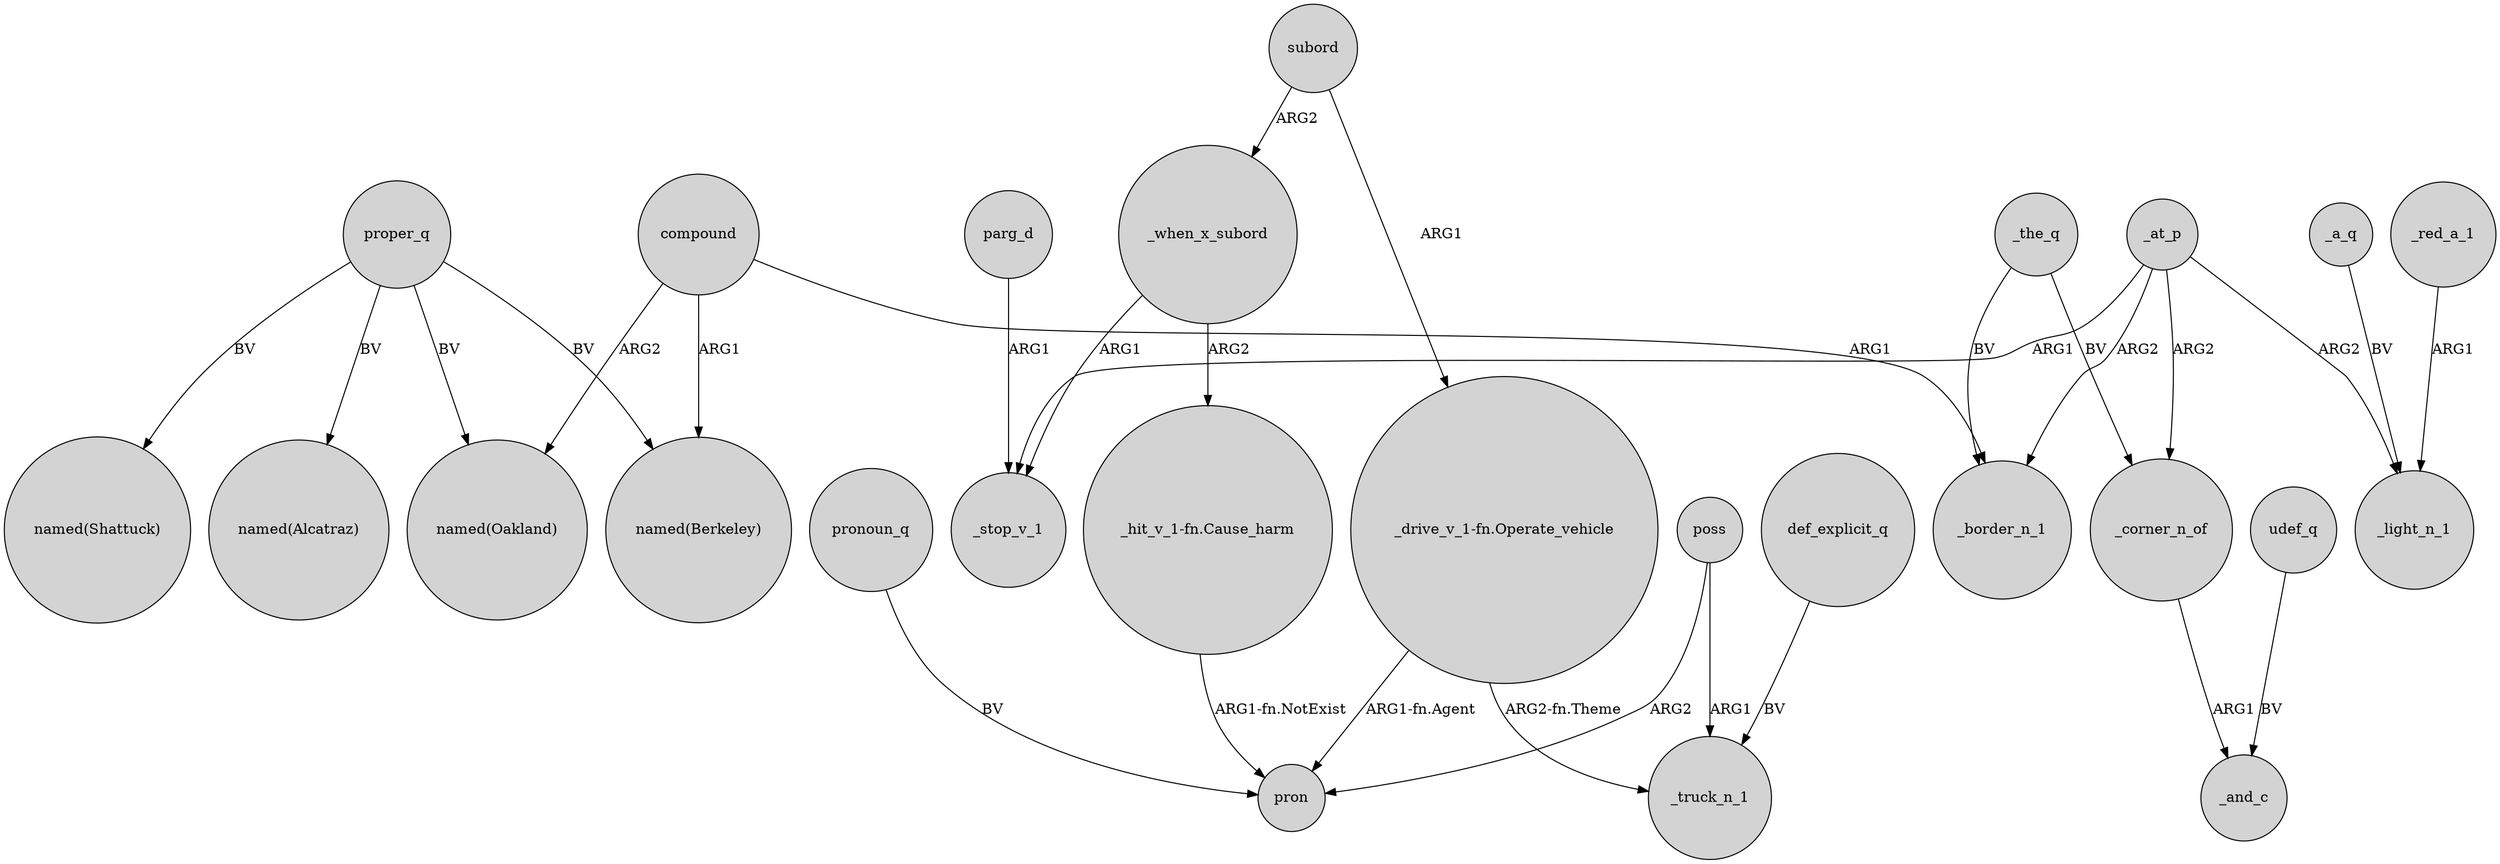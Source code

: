 digraph {
	node [shape=circle style=filled]
	proper_q -> "named(Alcatraz)" [label=BV]
	"_drive_v_1-fn.Operate_vehicle" -> pron [label="ARG1-fn.Agent"]
	poss -> pron [label=ARG2]
	_when_x_subord -> "_hit_v_1-fn.Cause_harm" [label=ARG2]
	proper_q -> "named(Berkeley)" [label=BV]
	_at_p -> _stop_v_1 [label=ARG1]
	_a_q -> _light_n_1 [label=BV]
	compound -> "named(Berkeley)" [label=ARG1]
	compound -> "named(Oakland)" [label=ARG2]
	_red_a_1 -> _light_n_1 [label=ARG1]
	pronoun_q -> pron [label=BV]
	_at_p -> _border_n_1 [label=ARG2]
	_corner_n_of -> _and_c [label=ARG1]
	subord -> "_drive_v_1-fn.Operate_vehicle" [label=ARG1]
	compound -> _border_n_1 [label=ARG1]
	"_drive_v_1-fn.Operate_vehicle" -> _truck_n_1 [label="ARG2-fn.Theme"]
	def_explicit_q -> _truck_n_1 [label=BV]
	proper_q -> "named(Oakland)" [label=BV]
	proper_q -> "named(Shattuck)" [label=BV]
	poss -> _truck_n_1 [label=ARG1]
	_when_x_subord -> _stop_v_1 [label=ARG1]
	_the_q -> _corner_n_of [label=BV]
	subord -> _when_x_subord [label=ARG2]
	parg_d -> _stop_v_1 [label=ARG1]
	udef_q -> _and_c [label=BV]
	"_hit_v_1-fn.Cause_harm" -> pron [label="ARG1-fn.NotExist"]
	_at_p -> _light_n_1 [label=ARG2]
	_at_p -> _corner_n_of [label=ARG2]
	_the_q -> _border_n_1 [label=BV]
}
